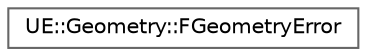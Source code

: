 digraph "Graphical Class Hierarchy"
{
 // INTERACTIVE_SVG=YES
 // LATEX_PDF_SIZE
  bgcolor="transparent";
  edge [fontname=Helvetica,fontsize=10,labelfontname=Helvetica,labelfontsize=10];
  node [fontname=Helvetica,fontsize=10,shape=box,height=0.2,width=0.4];
  rankdir="LR";
  Node0 [id="Node000000",label="UE::Geometry::FGeometryError",height=0.2,width=0.4,color="grey40", fillcolor="white", style="filled",URL="$d4/d14/structUE_1_1Geometry_1_1FGeometryError.html",tooltip="FGeometryError represents an error code/message emitted by a geometry operation."];
}
